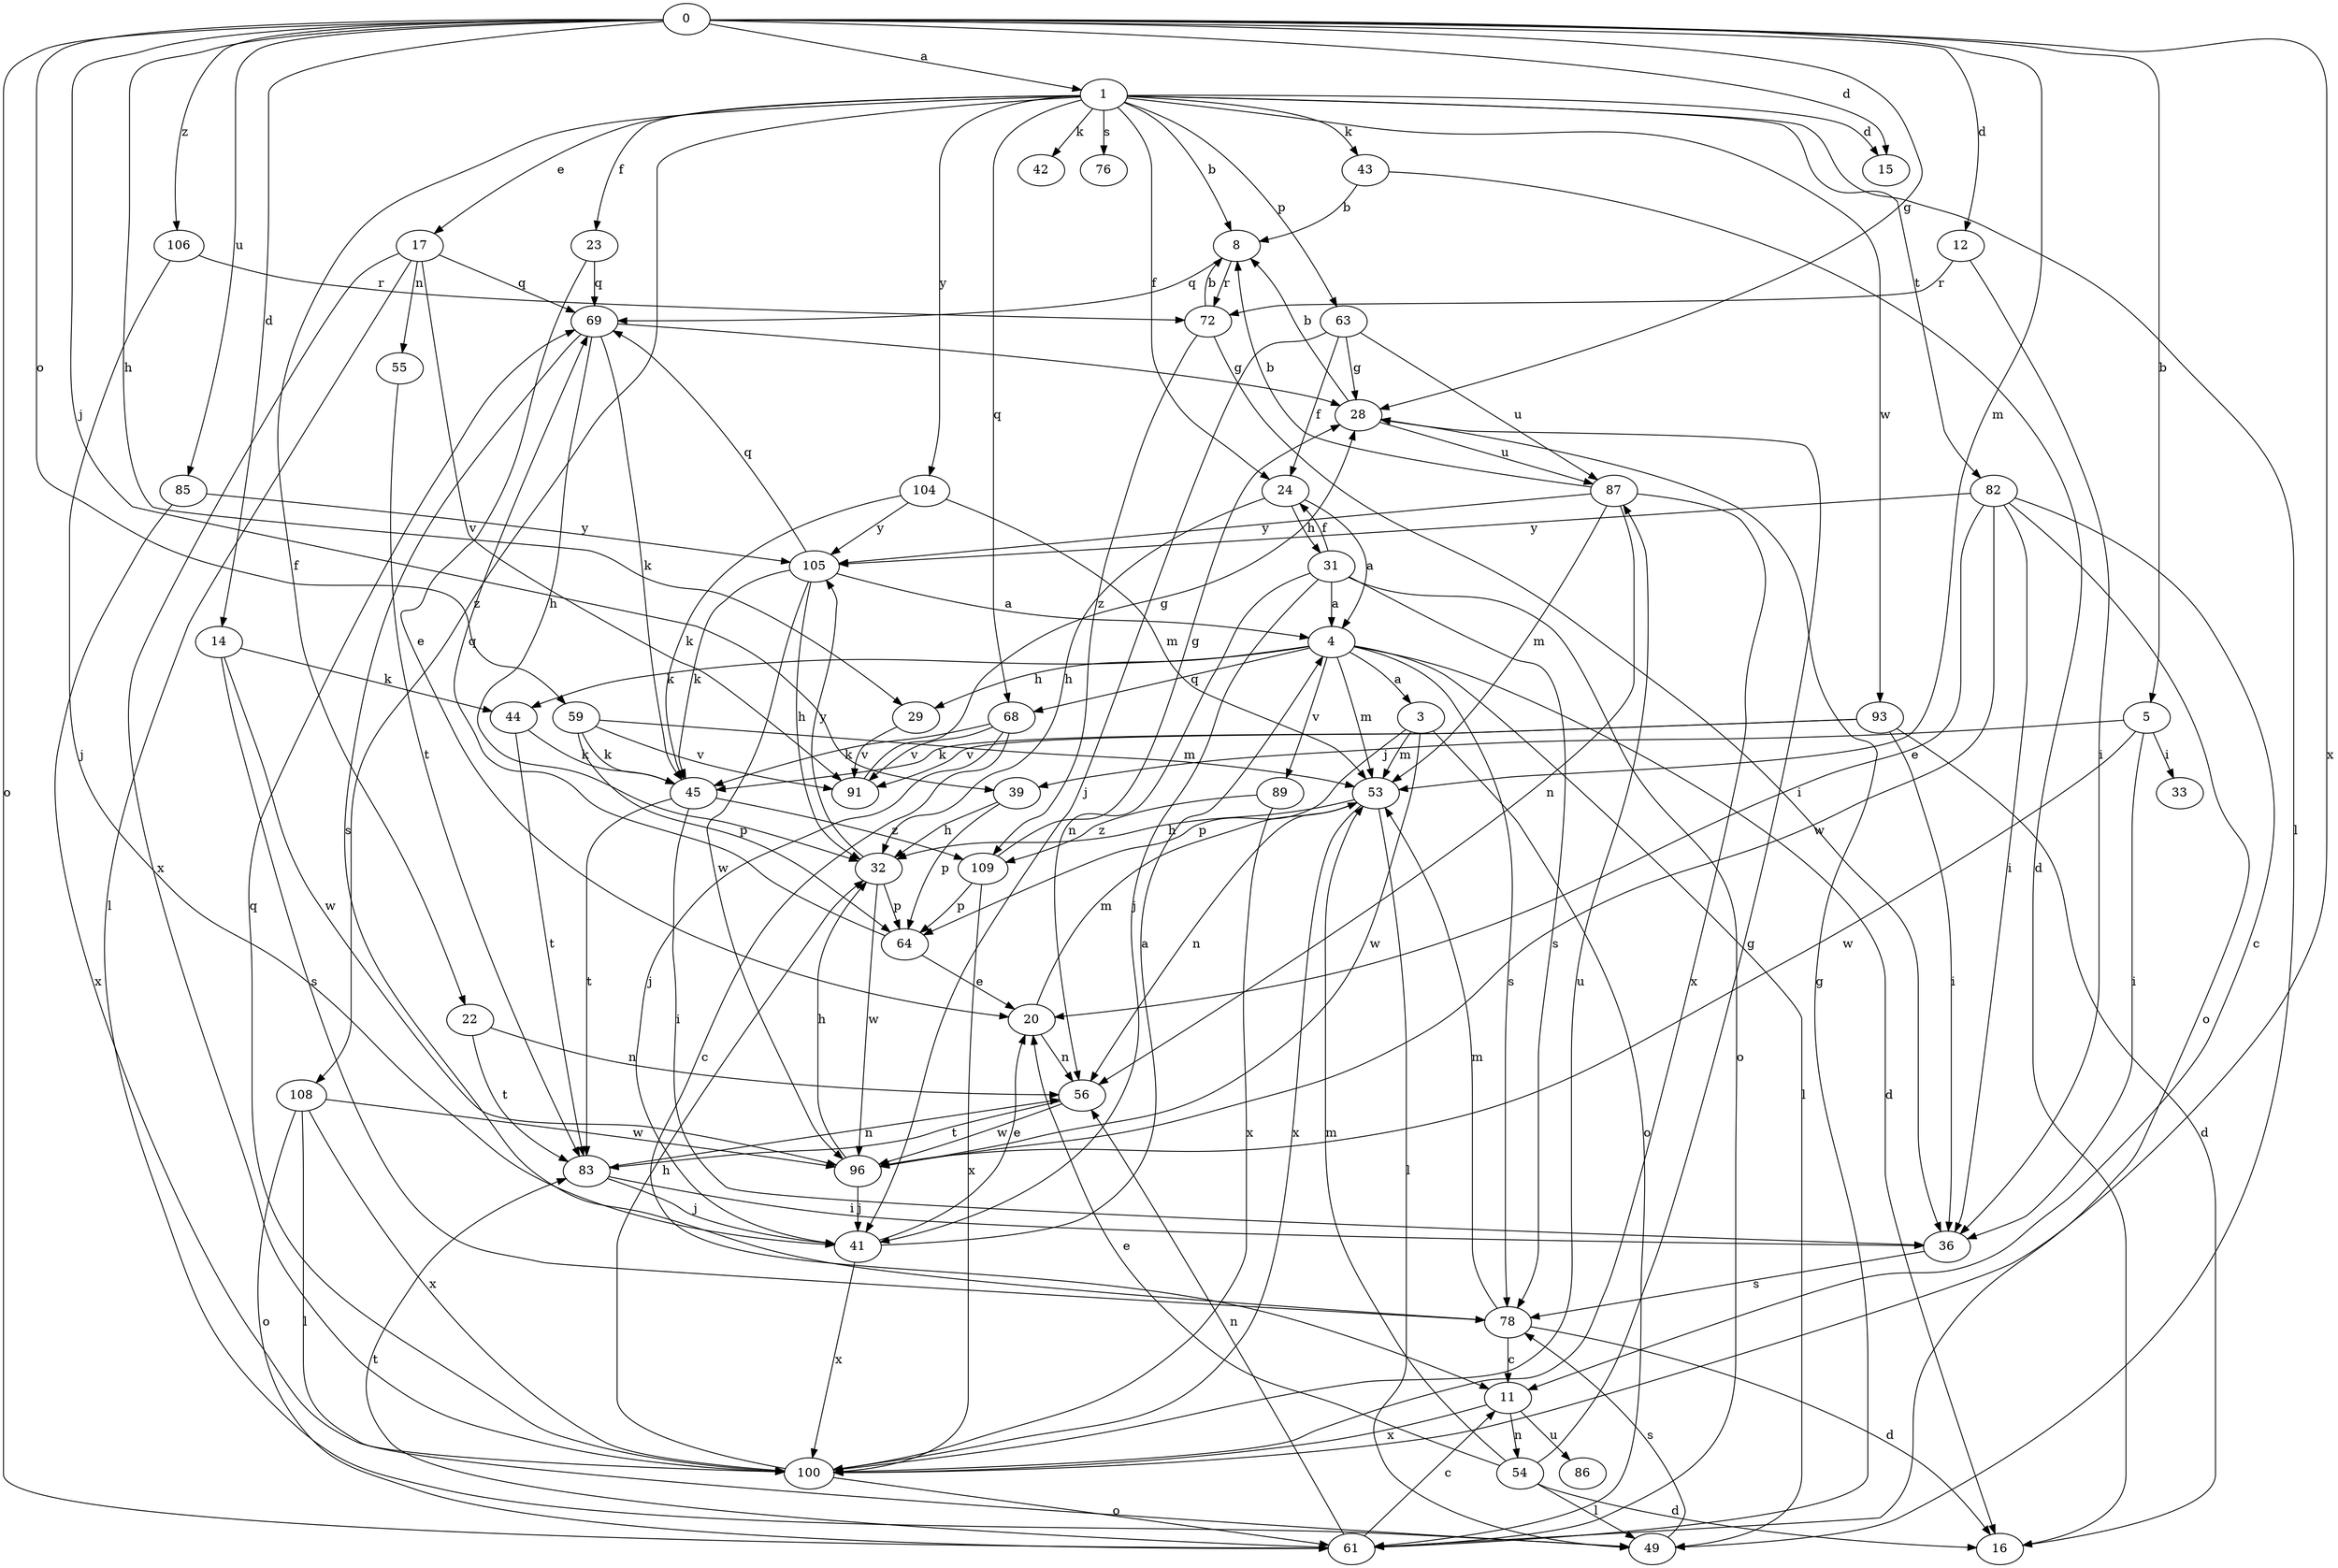 strict digraph  {
0;
1;
3;
4;
5;
8;
11;
12;
14;
15;
16;
17;
20;
22;
23;
24;
28;
29;
31;
32;
33;
36;
39;
41;
42;
43;
44;
45;
49;
53;
54;
55;
56;
59;
61;
63;
64;
68;
69;
72;
76;
78;
82;
83;
85;
86;
87;
89;
91;
93;
96;
100;
104;
105;
106;
108;
109;
0 -> 1  [label=a];
0 -> 5  [label=b];
0 -> 12  [label=d];
0 -> 14  [label=d];
0 -> 15  [label=d];
0 -> 28  [label=g];
0 -> 29  [label=h];
0 -> 39  [label=j];
0 -> 53  [label=m];
0 -> 59  [label=o];
0 -> 61  [label=o];
0 -> 85  [label=u];
0 -> 100  [label=x];
0 -> 106  [label=z];
1 -> 8  [label=b];
1 -> 15  [label=d];
1 -> 17  [label=e];
1 -> 22  [label=f];
1 -> 23  [label=f];
1 -> 24  [label=f];
1 -> 42  [label=k];
1 -> 43  [label=k];
1 -> 49  [label=l];
1 -> 63  [label=p];
1 -> 68  [label=q];
1 -> 76  [label=s];
1 -> 82  [label=t];
1 -> 93  [label=w];
1 -> 104  [label=y];
1 -> 108  [label=z];
3 -> 53  [label=m];
3 -> 61  [label=o];
3 -> 64  [label=p];
3 -> 96  [label=w];
4 -> 3  [label=a];
4 -> 16  [label=d];
4 -> 29  [label=h];
4 -> 44  [label=k];
4 -> 49  [label=l];
4 -> 53  [label=m];
4 -> 68  [label=q];
4 -> 78  [label=s];
4 -> 89  [label=v];
5 -> 33  [label=i];
5 -> 36  [label=i];
5 -> 39  [label=j];
5 -> 96  [label=w];
8 -> 69  [label=q];
8 -> 72  [label=r];
11 -> 54  [label=n];
11 -> 86  [label=u];
11 -> 100  [label=x];
12 -> 36  [label=i];
12 -> 72  [label=r];
14 -> 44  [label=k];
14 -> 78  [label=s];
14 -> 96  [label=w];
17 -> 49  [label=l];
17 -> 55  [label=n];
17 -> 69  [label=q];
17 -> 91  [label=v];
17 -> 100  [label=x];
20 -> 53  [label=m];
20 -> 56  [label=n];
22 -> 56  [label=n];
22 -> 83  [label=t];
23 -> 20  [label=e];
23 -> 69  [label=q];
24 -> 4  [label=a];
24 -> 31  [label=h];
24 -> 32  [label=h];
28 -> 8  [label=b];
28 -> 87  [label=u];
29 -> 91  [label=v];
31 -> 4  [label=a];
31 -> 24  [label=f];
31 -> 41  [label=j];
31 -> 56  [label=n];
31 -> 61  [label=o];
31 -> 78  [label=s];
32 -> 64  [label=p];
32 -> 96  [label=w];
32 -> 105  [label=y];
36 -> 78  [label=s];
39 -> 32  [label=h];
39 -> 64  [label=p];
41 -> 4  [label=a];
41 -> 20  [label=e];
41 -> 100  [label=x];
43 -> 8  [label=b];
43 -> 16  [label=d];
44 -> 45  [label=k];
44 -> 83  [label=t];
45 -> 36  [label=i];
45 -> 83  [label=t];
45 -> 109  [label=z];
49 -> 78  [label=s];
53 -> 32  [label=h];
53 -> 49  [label=l];
53 -> 56  [label=n];
53 -> 100  [label=x];
54 -> 16  [label=d];
54 -> 20  [label=e];
54 -> 28  [label=g];
54 -> 49  [label=l];
54 -> 53  [label=m];
55 -> 83  [label=t];
56 -> 83  [label=t];
56 -> 96  [label=w];
59 -> 45  [label=k];
59 -> 53  [label=m];
59 -> 64  [label=p];
59 -> 91  [label=v];
61 -> 11  [label=c];
61 -> 28  [label=g];
61 -> 56  [label=n];
61 -> 83  [label=t];
63 -> 24  [label=f];
63 -> 28  [label=g];
63 -> 41  [label=j];
63 -> 87  [label=u];
64 -> 20  [label=e];
64 -> 69  [label=q];
68 -> 11  [label=c];
68 -> 41  [label=j];
68 -> 45  [label=k];
68 -> 91  [label=v];
69 -> 28  [label=g];
69 -> 32  [label=h];
69 -> 45  [label=k];
69 -> 78  [label=s];
72 -> 8  [label=b];
72 -> 36  [label=i];
72 -> 109  [label=z];
78 -> 11  [label=c];
78 -> 16  [label=d];
78 -> 53  [label=m];
82 -> 11  [label=c];
82 -> 20  [label=e];
82 -> 36  [label=i];
82 -> 61  [label=o];
82 -> 96  [label=w];
82 -> 105  [label=y];
83 -> 36  [label=i];
83 -> 41  [label=j];
83 -> 56  [label=n];
85 -> 100  [label=x];
85 -> 105  [label=y];
87 -> 8  [label=b];
87 -> 53  [label=m];
87 -> 56  [label=n];
87 -> 100  [label=x];
87 -> 105  [label=y];
89 -> 100  [label=x];
89 -> 109  [label=z];
91 -> 28  [label=g];
93 -> 16  [label=d];
93 -> 36  [label=i];
93 -> 45  [label=k];
93 -> 91  [label=v];
96 -> 32  [label=h];
96 -> 41  [label=j];
100 -> 32  [label=h];
100 -> 61  [label=o];
100 -> 69  [label=q];
100 -> 87  [label=u];
104 -> 45  [label=k];
104 -> 53  [label=m];
104 -> 105  [label=y];
105 -> 4  [label=a];
105 -> 32  [label=h];
105 -> 45  [label=k];
105 -> 69  [label=q];
105 -> 96  [label=w];
106 -> 41  [label=j];
106 -> 72  [label=r];
108 -> 49  [label=l];
108 -> 61  [label=o];
108 -> 96  [label=w];
108 -> 100  [label=x];
109 -> 28  [label=g];
109 -> 64  [label=p];
109 -> 100  [label=x];
}

